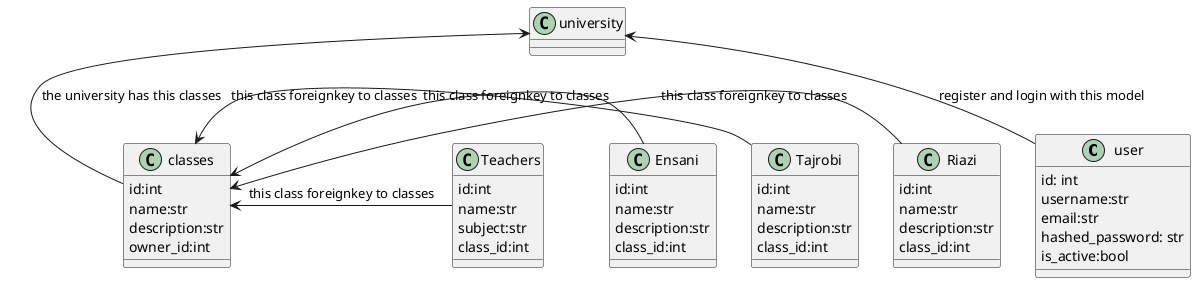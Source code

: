 @startuml

class user{
    id: int
    username:str
    email:str
    hashed_password: str
    is_active:bool


}
class classes{
    id:int
    name:str
    description:str
    owner_id:int

}

class Riazi{
    id:int
    name:str
    description:str
    class_id:int

}

class Tajrobi{
    id:int
    name:str
    description:str
    class_id:int
    
}
class Ensani{
    id:int
    name:str
    description:str
    class_id:int
    
}

class Teachers{
    id:int
    name:str
    subject:str
    class_id:int

}

university <-- user :register and login with this model
university <-- classes : the university has this classes
classes <- Riazi : this class foreignkey to classes
classes <- Tajrobi : this class foreignkey to classes
classes <- Ensani : this class foreignkey to classes
classes <- Teachers : this class foreignkey to classes


@enduml



